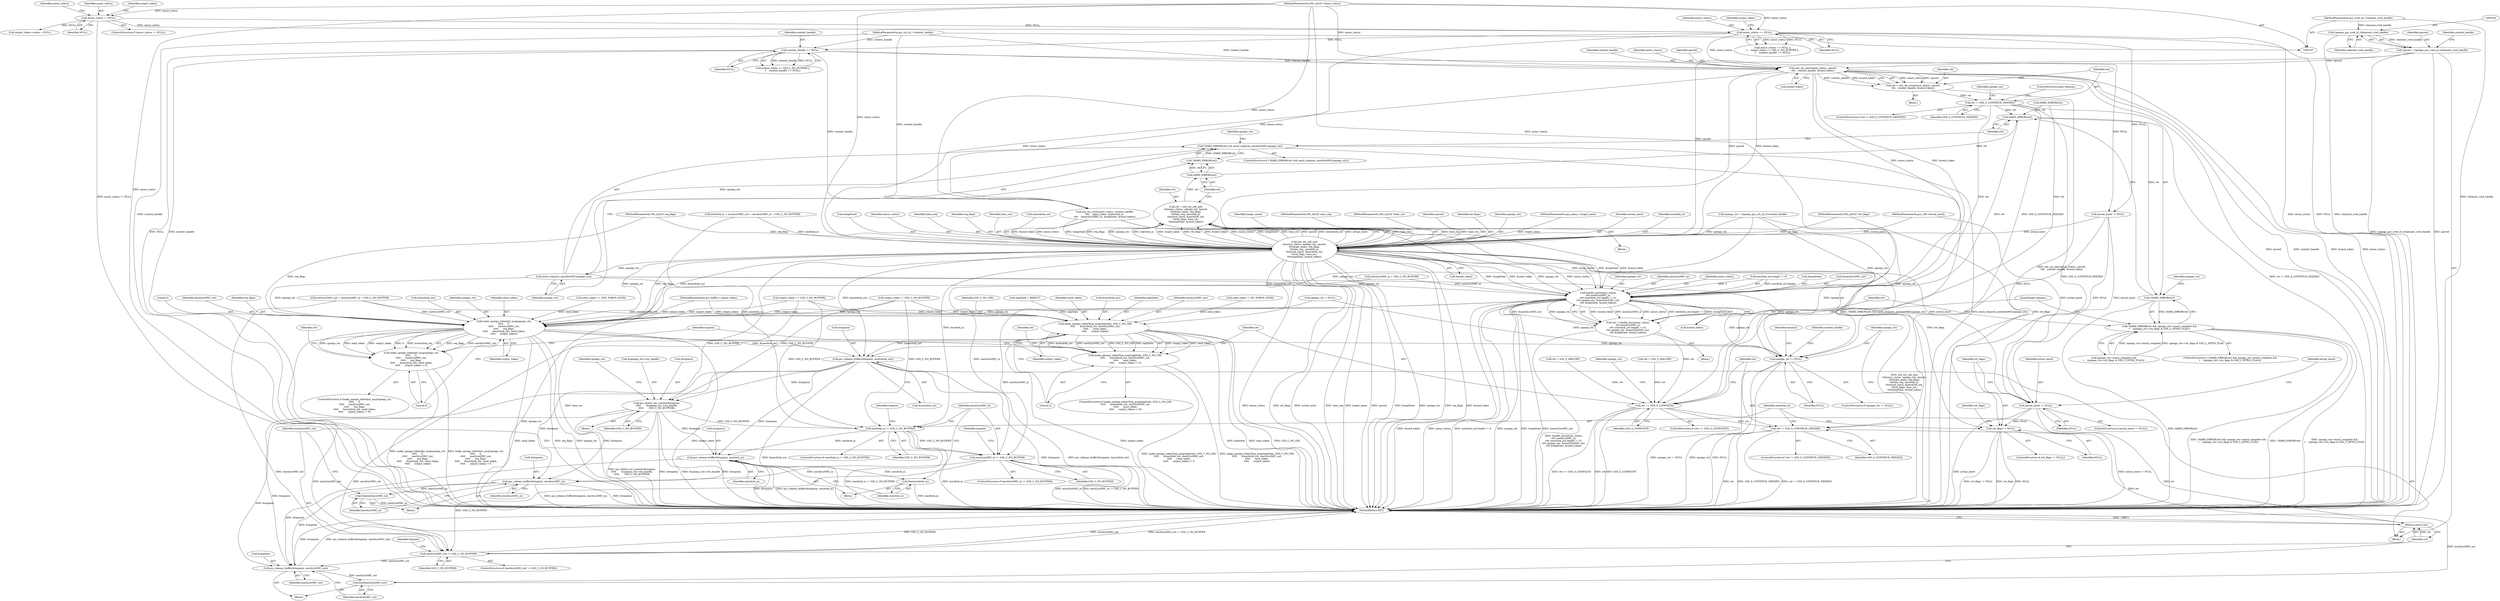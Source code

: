 digraph "0_krb5_b51b33f2bc5d1497ddf5bd107f791c101695000d_12@pointer" {
"1000214" [label="(Call,init_ctx_new(minor_status, spcred,\n\t\t\t\t   context_handle, &send_token))"];
"1000181" [label="(Call,minor_status == NULL)"];
"1000157" [label="(Call,minor_status != NULL)"];
"1000108" [label="(MethodParameterIn,OM_uint32 *minor_status)"];
"1000201" [label="(Call,spcred = (spnego_gss_cred_id_t)claimant_cred_handle)"];
"1000203" [label="(Call,(spnego_gss_cred_id_t)claimant_cred_handle)"];
"1000109" [label="(MethodParameterIn,gss_cred_id_t claimant_cred_handle)"];
"1000188" [label="(Call,context_handle == NULL)"];
"1000110" [label="(MethodParameterIn,gss_ctx_id_t *context_handle)"];
"1000212" [label="(Call,ret = init_ctx_new(minor_status, spcred,\n\t\t\t\t   context_handle, &send_token))"];
"1000221" [label="(Call,ret != GSS_S_CONTINUE_NEEDED)"];
"1000293" [label="(Call,HARD_ERROR(ret))"];
"1000292" [label="(Call,!HARD_ERROR(ret))"];
"1000291" [label="(Call,!HARD_ERROR(ret) && spnego_ctx->mech_complete &&\n\t    (spnego_ctx->ctx_flags & GSS_C_INTEG_FLAG))"];
"1000371" [label="(Call,ret == GSS_S_COMPLETE)"];
"1000402" [label="(Call,ret != GSS_S_CONTINUE_NEEDED)"];
"1000459" [label="(Return,return ret;)"];
"1000261" [label="(Call,init_ctx_call_init(\n\t\t\tminor_status, spnego_ctx, spcred,\n\t\t\ttarget_name, req_flags,\n\t\t\ttime_req, mechtok_in,\n\t\t\tactual_mech, &mechtok_out,\n\t\t\tret_flags, time_rec,\n\t\t\t&negState, &send_token))"];
"1000259" [label="(Call,ret = init_ctx_call_init(\n\t\t\tminor_status, spnego_ctx, spcred,\n\t\t\ttarget_name, req_flags,\n\t\t\ttime_req, mechtok_in,\n\t\t\tactual_mech, &mechtok_out,\n\t\t\tret_flags, time_rec,\n\t\t\t&negState, &send_token))"];
"1000281" [label="(Call,HARD_ERROR(ret))"];
"1000280" [label="(Call,!HARD_ERROR(ret))"];
"1000279" [label="(Call,!HARD_ERROR(ret) && mech_requires_mechlistMIC(spnego_ctx))"];
"1000283" [label="(Call,mech_requires_mechlistMIC(spnego_ctx))"];
"1000307" [label="(Call,handle_mic(minor_status,\n\t\t\t\t mechListMIC_in,\n\t\t\t\t (mechtok_out.length != 0),\n\t\t\t\t spnego_ctx, &mechListMIC_out,\n\t\t\t\t &negState, &send_token))"];
"1000305" [label="(Call,ret = handle_mic(minor_status,\n\t\t\t\t mechListMIC_in,\n\t\t\t\t (mechtok_out.length != 0),\n\t\t\t\t spnego_ctx, &mechListMIC_out,\n\t\t\t\t &negState, &send_token))"];
"1000330" [label="(Call,make_spnego_tokenInit_msg(spnego_ctx,\n\t\t\t\t\t      0,\n\t\t\t\t\t      mechListMIC_out,\n\t\t\t\t\t      req_flags,\n\t\t\t\t\t      &mechtok_out, send_token,\n\t\t\t\t\t      output_token))"];
"1000329" [label="(Call,make_spnego_tokenInit_msg(spnego_ctx,\n\t\t\t\t\t      0,\n\t\t\t\t\t      mechListMIC_out,\n\t\t\t\t\t      req_flags,\n\t\t\t\t\t      &mechtok_out, send_token,\n\t\t\t\t\t      output_token) < 0)"];
"1000365" [label="(Call,gss_release_buffer(&tmpmin, &mechtok_out))"];
"1000411" [label="(Call,gss_delete_sec_context(&tmpmin,\n\t\t\t\t\t       &spnego_ctx->ctx_handle,\n\t\t\t\t\t       GSS_C_NO_BUFFER))"];
"1000427" [label="(Call,mechtok_in != GSS_C_NO_BUFFER)"];
"1000431" [label="(Call,gss_release_buffer(&tmpmin, mechtok_in))"];
"1000435" [label="(Call,free(mechtok_in))"];
"1000442" [label="(Call,gss_release_buffer(&tmpmin, mechListMIC_in))"];
"1000446" [label="(Call,free(mechListMIC_in))"];
"1000453" [label="(Call,gss_release_buffer(&tmpmin, mechListMIC_out))"];
"1000457" [label="(Call,free(mechListMIC_out))"];
"1000438" [label="(Call,mechListMIC_in != GSS_C_NO_BUFFER)"];
"1000449" [label="(Call,mechListMIC_out != GSS_C_NO_BUFFER)"];
"1000407" [label="(Call,spnego_ctx != NULL)"];
"1000352" [label="(Call,make_spnego_tokenTarg_msg(negState, GSS_C_NO_OID,\n\t\t\t\t\t      &mechtok_out, mechListMIC_out,\n\t\t\t\t\t      send_token,\n\t\t\t\t\t      output_token))"];
"1000351" [label="(Call,make_spnego_tokenTarg_msg(negState, GSS_C_NO_OID,\n\t\t\t\t\t      &mechtok_out, mechListMIC_out,\n\t\t\t\t\t      send_token,\n\t\t\t\t\t      output_token) < 0)"];
"1000381" [label="(Call,actual_mech != NULL)"];
"1000391" [label="(Call,ret_flags != NULL)"];
"1000292" [label="(Call,!HARD_ERROR(ret))"];
"1000182" [label="(Identifier,minor_status)"];
"1000243" [label="(Call,HARD_ERROR(ret))"];
"1000445" [label="(Identifier,mechListMIC_in)"];
"1000220" [label="(ControlStructure,if (ret != GSS_S_CONTINUE_NEEDED))"];
"1000315" [label="(Identifier,spnego_ctx)"];
"1000258" [label="(Block,)"];
"1000362" [label="(Call,ret = GSS_S_FAILURE)"];
"1000186" [label="(Identifier,output_token)"];
"1000273" [label="(Identifier,time_rec)"];
"1000212" [label="(Call,ret = init_ctx_new(minor_status, spcred,\n\t\t\t\t   context_handle, &send_token))"];
"1000270" [label="(Call,&mechtok_out)"];
"1000386" [label="(Identifier,actual_mech)"];
"1000373" [label="(Identifier,GSS_S_COMPLETE)"];
"1000381" [label="(Call,actual_mech != NULL)"];
"1000380" [label="(ControlStructure,if (actual_mech != NULL))"];
"1000117" [label="(MethodParameterIn,gss_OID *actual_mech)"];
"1000213" [label="(Identifier,ret)"];
"1000141" [label="(Call,spnego_ctx = NULL)"];
"1000156" [label="(ControlStructure,if (minor_status != NULL))"];
"1000290" [label="(ControlStructure,if (!HARD_ERROR(ret) && spnego_ctx->mech_complete &&\n\t    (spnego_ctx->ctx_flags & GSS_C_INTEG_FLAG)))"];
"1000118" [label="(MethodParameterIn,gss_buffer_t output_token)"];
"1000390" [label="(ControlStructure,if (ret_flags != NULL))"];
"1000346" [label="(Call,send_token != NO_TOKEN_SEND)"];
"1000404" [label="(Identifier,GSS_S_CONTINUE_NEEDED)"];
"1000211" [label="(Block,)"];
"1000460" [label="(Identifier,ret)"];
"1000146" [label="(Call,mechtok_in = mechListMIC_out = mechListMIC_in = GSS_C_NO_BUFFER)"];
"1000217" [label="(Identifier,context_handle)"];
"1000402" [label="(Call,ret != GSS_S_CONTINUE_NEEDED)"];
"1000410" [label="(Block,)"];
"1000441" [label="(Block,)"];
"1000461" [label="(MethodReturn,RET)"];
"1000162" [label="(Identifier,minor_status)"];
"1000265" [label="(Identifier,target_name)"];
"1000304" [label="(Block,)"];
"1000426" [label="(ControlStructure,if (mechtok_in != GSS_C_NO_BUFFER))"];
"1000454" [label="(Call,&tmpmin)"];
"1000306" [label="(Identifier,ret)"];
"1000114" [label="(MethodParameterIn,OM_uint32 time_req)"];
"1000447" [label="(Identifier,mechListMIC_in)"];
"1000209" [label="(Identifier,context_handle)"];
"1000431" [label="(Call,gss_release_buffer(&tmpmin, mechtok_in))"];
"1000328" [label="(ControlStructure,if (make_spnego_tokenInit_msg(spnego_ctx,\n\t\t\t\t\t      0,\n\t\t\t\t\t      mechListMIC_out,\n\t\t\t\t\t      req_flags,\n\t\t\t\t\t      &mechtok_out, send_token,\n\t\t\t\t\t      output_token) < 0))"];
"1000352" [label="(Call,make_spnego_tokenTarg_msg(negState, GSS_C_NO_OID,\n\t\t\t\t\t      &mechtok_out, mechListMIC_out,\n\t\t\t\t\t      send_token,\n\t\t\t\t\t      output_token))"];
"1000456" [label="(Identifier,mechListMIC_out)"];
"1000287" [label="(Identifier,spnego_ctx)"];
"1000247" [label="(Call,spnego_ctx = (spnego_gss_ctx_id_t)*context_handle)"];
"1000401" [label="(ControlStructure,if (ret != GSS_S_CONTINUE_NEEDED))"];
"1000334" [label="(Identifier,req_flags)"];
"1000335" [label="(Call,&mechtok_out)"];
"1000367" [label="(Identifier,tmpmin)"];
"1000446" [label="(Call,free(mechListMIC_in))"];
"1000297" [label="(Identifier,spnego_ctx)"];
"1000371" [label="(Call,ret == GSS_S_COMPLETE)"];
"1000291" [label="(Call,!HARD_ERROR(ret) && spnego_ctx->mech_complete &&\n\t    (spnego_ctx->ctx_flags & GSS_C_INTEG_FLAG))"];
"1000331" [label="(Identifier,spnego_ctx)"];
"1000215" [label="(Identifier,minor_status)"];
"1000205" [label="(Identifier,claimant_cred_handle)"];
"1000248" [label="(Identifier,spnego_ctx)"];
"1000109" [label="(MethodParameterIn,gss_cred_id_t claimant_cred_handle)"];
"1000458" [label="(Identifier,mechListMIC_out)"];
"1000414" [label="(Call,&spnego_ctx->ctx_handle)"];
"1000443" [label="(Call,&tmpmin)"];
"1000189" [label="(Identifier,context_handle)"];
"1000453" [label="(Call,gss_release_buffer(&tmpmin, mechListMIC_out))"];
"1000120" [label="(MethodParameterIn,OM_uint32 *time_rec)"];
"1000432" [label="(Call,&tmpmin)"];
"1000406" [label="(ControlStructure,if (spnego_ctx != NULL))"];
"1000119" [label="(MethodParameterIn,OM_uint32 *ret_flags)"];
"1000457" [label="(Call,free(mechListMIC_out))"];
"1000309" [label="(Identifier,mechListMIC_in)"];
"1000216" [label="(Identifier,spcred)"];
"1000308" [label="(Identifier,minor_status)"];
"1000264" [label="(Identifier,spcred)"];
"1000452" [label="(Block,)"];
"1000341" [label="(Call,ret = GSS_S_FAILURE)"];
"1000433" [label="(Identifier,tmpmin)"];
"1000451" [label="(Identifier,GSS_C_NO_BUFFER)"];
"1000407" [label="(Call,spnego_ctx != NULL)"];
"1000428" [label="(Identifier,mechtok_in)"];
"1000272" [label="(Identifier,ret_flags)"];
"1000383" [label="(Identifier,NULL)"];
"1000263" [label="(Identifier,spnego_ctx)"];
"1000365" [label="(Call,gss_release_buffer(&tmpmin, &mechtok_out))"];
"1000438" [label="(Call,mechListMIC_in != GSS_C_NO_BUFFER)"];
"1000260" [label="(Identifier,ret)"];
"1000310" [label="(Call,mechtok_out.length != 0)"];
"1000351" [label="(Call,make_spnego_tokenTarg_msg(negState, GSS_C_NO_OID,\n\t\t\t\t\t      &mechtok_out, mechListMIC_out,\n\t\t\t\t\t      send_token,\n\t\t\t\t\t      output_token) < 0)"];
"1000318" [label="(Call,&negState)"];
"1000436" [label="(Identifier,mechtok_in)"];
"1000279" [label="(Call,!HARD_ERROR(ret) && mech_requires_mechlistMIC(spnego_ctx))"];
"1000444" [label="(Identifier,tmpmin)"];
"1000370" [label="(ControlStructure,if (ret == GSS_S_COMPLETE))"];
"1000437" [label="(ControlStructure,if (mechListMIC_in != GSS_C_NO_BUFFER))"];
"1000330" [label="(Call,make_spnego_tokenInit_msg(spnego_ctx,\n\t\t\t\t\t      0,\n\t\t\t\t\t      mechListMIC_out,\n\t\t\t\t\t      req_flags,\n\t\t\t\t\t      &mechtok_out, send_token,\n\t\t\t\t\t      output_token))"];
"1000427" [label="(Call,mechtok_in != GSS_C_NO_BUFFER)"];
"1000281" [label="(Call,HARD_ERROR(ret))"];
"1000294" [label="(Identifier,ret)"];
"1000366" [label="(Call,&tmpmin)"];
"1000360" [label="(Literal,0)"];
"1000372" [label="(Identifier,ret)"];
"1000222" [label="(Identifier,ret)"];
"1000448" [label="(ControlStructure,if (mechListMIC_out != GSS_C_NO_BUFFER))"];
"1000157" [label="(Call,minor_status != NULL)"];
"1000111" [label="(MethodParameterIn,gss_name_t target_name)"];
"1000110" [label="(MethodParameterIn,gss_ctx_id_t *context_handle)"];
"1000305" [label="(Call,ret = handle_mic(minor_status,\n\t\t\t\t mechListMIC_in,\n\t\t\t\t (mechtok_out.length != 0),\n\t\t\t\t spnego_ctx, &mechListMIC_out,\n\t\t\t\t &negState, &send_token))"];
"1000190" [label="(Identifier,NULL)"];
"1000359" [label="(Identifier,output_token)"];
"1000337" [label="(Identifier,send_token)"];
"1000148" [label="(Call,mechListMIC_out = mechListMIC_in = GSS_C_NO_BUFFER)"];
"1000108" [label="(MethodParameterIn,OM_uint32 *minor_status)"];
"1000449" [label="(Call,mechListMIC_out != GSS_C_NO_BUFFER)"];
"1000354" [label="(Identifier,GSS_C_NO_OID)"];
"1000230" [label="(Call,init_ctx_cont(minor_status, context_handle,\n\t\t\t\t    input_token, &mechtok_in,\n\t\t\t\t    &mechListMIC_in, &negState, &send_token))"];
"1000320" [label="(Call,&send_token)"];
"1000183" [label="(Identifier,NULL)"];
"1000409" [label="(Identifier,NULL)"];
"1000153" [label="(Call,negState = REJECT)"];
"1000393" [label="(Identifier,NULL)"];
"1000421" [label="(Identifier,spnego_ctx)"];
"1000282" [label="(Identifier,ret)"];
"1000269" [label="(Identifier,actual_mech)"];
"1000329" [label="(Call,make_spnego_tokenInit_msg(spnego_ctx,\n\t\t\t\t\t      0,\n\t\t\t\t\t      mechListMIC_out,\n\t\t\t\t\t      req_flags,\n\t\t\t\t\t      &mechtok_out, send_token,\n\t\t\t\t\t      output_token) < 0)"];
"1000338" [label="(Identifier,output_token)"];
"1000268" [label="(Identifier,mechtok_in)"];
"1000358" [label="(Identifier,send_token)"];
"1000283" [label="(Call,mech_requires_mechlistMIC(spnego_ctx))"];
"1000368" [label="(Call,&mechtok_out)"];
"1000408" [label="(Identifier,spnego_ctx)"];
"1000274" [label="(Call,&negState)"];
"1000174" [label="(Call,output_token->value = NULL)"];
"1000280" [label="(Call,!HARD_ERROR(ret))"];
"1000276" [label="(Call,&send_token)"];
"1000150" [label="(Call,mechListMIC_in = GSS_C_NO_BUFFER)"];
"1000259" [label="(Call,ret = init_ctx_call_init(\n\t\t\tminor_status, spnego_ctx, spcred,\n\t\t\ttarget_name, req_flags,\n\t\t\ttime_req, mechtok_in,\n\t\t\tactual_mech, &mechtok_out,\n\t\t\tret_flags, time_rec,\n\t\t\t&negState, &send_token))"];
"1000158" [label="(Identifier,minor_status)"];
"1000262" [label="(Identifier,minor_status)"];
"1000403" [label="(Identifier,ret)"];
"1000121" [label="(Block,)"];
"1000342" [label="(Identifier,ret)"];
"1000324" [label="(Call,send_token == INIT_TOKEN_SEND)"];
"1000392" [label="(Identifier,ret_flags)"];
"1000278" [label="(ControlStructure,if (!HARD_ERROR(ret) && mech_requires_mechlistMIC(spnego_ctx)))"];
"1000439" [label="(Identifier,mechListMIC_in)"];
"1000166" [label="(Identifier,output_token)"];
"1000188" [label="(Call,context_handle == NULL)"];
"1000307" [label="(Call,handle_mic(minor_status,\n\t\t\t\t mechListMIC_in,\n\t\t\t\t (mechtok_out.length != 0),\n\t\t\t\t spnego_ctx, &mechListMIC_out,\n\t\t\t\t &negState, &send_token))"];
"1000382" [label="(Identifier,actual_mech)"];
"1000413" [label="(Identifier,tmpmin)"];
"1000355" [label="(Call,&mechtok_out)"];
"1000316" [label="(Call,&mechListMIC_out)"];
"1000221" [label="(Call,ret != GSS_S_CONTINUE_NEEDED)"];
"1000267" [label="(Identifier,time_req)"];
"1000411" [label="(Call,gss_delete_sec_context(&tmpmin,\n\t\t\t\t\t       &spnego_ctx->ctx_handle,\n\t\t\t\t\t       GSS_C_NO_BUFFER))"];
"1000424" [label="(Identifier,context_handle)"];
"1000223" [label="(Identifier,GSS_S_CONTINUE_NEEDED)"];
"1000194" [label="(Call,actual_mech != NULL)"];
"1000332" [label="(Literal,0)"];
"1000180" [label="(Call,minor_status == NULL ||\n\t    output_token == GSS_C_NO_BUFFER ||\n\t    context_handle == NULL)"];
"1000284" [label="(Identifier,spnego_ctx)"];
"1000225" [label="(ControlStructure,goto cleanup;)"];
"1000295" [label="(Call,spnego_ctx->mech_complete &&\n\t    (spnego_ctx->ctx_flags & GSS_C_INTEG_FLAG))"];
"1000165" [label="(Call,output_token != GSS_C_NO_BUFFER)"];
"1000113" [label="(MethodParameterIn,OM_uint32 req_flags)"];
"1000184" [label="(Call,output_token == GSS_C_NO_BUFFER ||\n\t    context_handle == NULL)"];
"1000353" [label="(Identifier,negState)"];
"1000418" [label="(Identifier,GSS_C_NO_BUFFER)"];
"1000214" [label="(Call,init_ctx_new(minor_status, spcred,\n\t\t\t\t   context_handle, &send_token))"];
"1000203" [label="(Call,(spnego_gss_cred_id_t)claimant_cred_handle)"];
"1000391" [label="(Call,ret_flags != NULL)"];
"1000396" [label="(Identifier,ret_flags)"];
"1000266" [label="(Identifier,req_flags)"];
"1000159" [label="(Identifier,NULL)"];
"1000293" [label="(Call,HARD_ERROR(ret))"];
"1000377" [label="(Identifier,spnego_ctx)"];
"1000429" [label="(Identifier,GSS_C_NO_BUFFER)"];
"1000322" [label="(JumpTarget,cleanup:)"];
"1000202" [label="(Identifier,spcred)"];
"1000350" [label="(ControlStructure,if (make_spnego_tokenTarg_msg(negState, GSS_C_NO_OID,\n\t\t\t\t\t      &mechtok_out, mechListMIC_out,\n\t\t\t\t\t      send_token,\n\t\t\t\t\t      output_token) < 0))"];
"1000201" [label="(Call,spcred = (spnego_gss_cred_id_t)claimant_cred_handle)"];
"1000434" [label="(Identifier,mechtok_in)"];
"1000450" [label="(Identifier,mechListMIC_out)"];
"1000430" [label="(Block,)"];
"1000261" [label="(Call,init_ctx_call_init(\n\t\t\tminor_status, spnego_ctx, spcred,\n\t\t\ttarget_name, req_flags,\n\t\t\ttime_req, mechtok_in,\n\t\t\tactual_mech, &mechtok_out,\n\t\t\tret_flags, time_rec,\n\t\t\t&negState, &send_token))"];
"1000412" [label="(Call,&tmpmin)"];
"1000440" [label="(Identifier,GSS_C_NO_BUFFER)"];
"1000218" [label="(Call,&send_token)"];
"1000333" [label="(Identifier,mechListMIC_out)"];
"1000455" [label="(Identifier,tmpmin)"];
"1000339" [label="(Literal,0)"];
"1000357" [label="(Identifier,mechListMIC_out)"];
"1000459" [label="(Return,return ret;)"];
"1000442" [label="(Call,gss_release_buffer(&tmpmin, mechListMIC_in))"];
"1000185" [label="(Call,output_token == GSS_C_NO_BUFFER)"];
"1000363" [label="(Identifier,ret)"];
"1000435" [label="(Call,free(mechtok_in))"];
"1000181" [label="(Call,minor_status == NULL)"];
"1000214" -> "1000212"  [label="AST: "];
"1000214" -> "1000218"  [label="CFG: "];
"1000215" -> "1000214"  [label="AST: "];
"1000216" -> "1000214"  [label="AST: "];
"1000217" -> "1000214"  [label="AST: "];
"1000218" -> "1000214"  [label="AST: "];
"1000212" -> "1000214"  [label="CFG: "];
"1000214" -> "1000461"  [label="DDG: spcred"];
"1000214" -> "1000461"  [label="DDG: context_handle"];
"1000214" -> "1000461"  [label="DDG: &send_token"];
"1000214" -> "1000461"  [label="DDG: minor_status"];
"1000214" -> "1000212"  [label="DDG: minor_status"];
"1000214" -> "1000212"  [label="DDG: spcred"];
"1000214" -> "1000212"  [label="DDG: context_handle"];
"1000214" -> "1000212"  [label="DDG: &send_token"];
"1000181" -> "1000214"  [label="DDG: minor_status"];
"1000108" -> "1000214"  [label="DDG: minor_status"];
"1000201" -> "1000214"  [label="DDG: spcred"];
"1000188" -> "1000214"  [label="DDG: context_handle"];
"1000110" -> "1000214"  [label="DDG: context_handle"];
"1000214" -> "1000261"  [label="DDG: minor_status"];
"1000214" -> "1000261"  [label="DDG: spcred"];
"1000214" -> "1000261"  [label="DDG: &send_token"];
"1000214" -> "1000307"  [label="DDG: minor_status"];
"1000214" -> "1000307"  [label="DDG: &send_token"];
"1000181" -> "1000180"  [label="AST: "];
"1000181" -> "1000183"  [label="CFG: "];
"1000182" -> "1000181"  [label="AST: "];
"1000183" -> "1000181"  [label="AST: "];
"1000186" -> "1000181"  [label="CFG: "];
"1000180" -> "1000181"  [label="CFG: "];
"1000181" -> "1000461"  [label="DDG: minor_status"];
"1000181" -> "1000461"  [label="DDG: NULL"];
"1000181" -> "1000180"  [label="DDG: minor_status"];
"1000181" -> "1000180"  [label="DDG: NULL"];
"1000157" -> "1000181"  [label="DDG: minor_status"];
"1000157" -> "1000181"  [label="DDG: NULL"];
"1000108" -> "1000181"  [label="DDG: minor_status"];
"1000181" -> "1000188"  [label="DDG: NULL"];
"1000181" -> "1000194"  [label="DDG: NULL"];
"1000181" -> "1000230"  [label="DDG: minor_status"];
"1000157" -> "1000156"  [label="AST: "];
"1000157" -> "1000159"  [label="CFG: "];
"1000158" -> "1000157"  [label="AST: "];
"1000159" -> "1000157"  [label="AST: "];
"1000162" -> "1000157"  [label="CFG: "];
"1000166" -> "1000157"  [label="CFG: "];
"1000157" -> "1000461"  [label="DDG: minor_status != NULL"];
"1000108" -> "1000157"  [label="DDG: minor_status"];
"1000157" -> "1000174"  [label="DDG: NULL"];
"1000108" -> "1000107"  [label="AST: "];
"1000108" -> "1000461"  [label="DDG: minor_status"];
"1000108" -> "1000230"  [label="DDG: minor_status"];
"1000108" -> "1000261"  [label="DDG: minor_status"];
"1000108" -> "1000307"  [label="DDG: minor_status"];
"1000201" -> "1000121"  [label="AST: "];
"1000201" -> "1000203"  [label="CFG: "];
"1000202" -> "1000201"  [label="AST: "];
"1000203" -> "1000201"  [label="AST: "];
"1000209" -> "1000201"  [label="CFG: "];
"1000201" -> "1000461"  [label="DDG: (spnego_gss_cred_id_t)claimant_cred_handle"];
"1000201" -> "1000461"  [label="DDG: spcred"];
"1000203" -> "1000201"  [label="DDG: claimant_cred_handle"];
"1000201" -> "1000261"  [label="DDG: spcred"];
"1000203" -> "1000205"  [label="CFG: "];
"1000204" -> "1000203"  [label="AST: "];
"1000205" -> "1000203"  [label="AST: "];
"1000203" -> "1000461"  [label="DDG: claimant_cred_handle"];
"1000109" -> "1000203"  [label="DDG: claimant_cred_handle"];
"1000109" -> "1000107"  [label="AST: "];
"1000109" -> "1000461"  [label="DDG: claimant_cred_handle"];
"1000188" -> "1000184"  [label="AST: "];
"1000188" -> "1000190"  [label="CFG: "];
"1000189" -> "1000188"  [label="AST: "];
"1000190" -> "1000188"  [label="AST: "];
"1000184" -> "1000188"  [label="CFG: "];
"1000188" -> "1000461"  [label="DDG: NULL"];
"1000188" -> "1000461"  [label="DDG: context_handle"];
"1000188" -> "1000184"  [label="DDG: context_handle"];
"1000188" -> "1000184"  [label="DDG: NULL"];
"1000110" -> "1000188"  [label="DDG: context_handle"];
"1000188" -> "1000194"  [label="DDG: NULL"];
"1000188" -> "1000230"  [label="DDG: context_handle"];
"1000110" -> "1000107"  [label="AST: "];
"1000110" -> "1000461"  [label="DDG: context_handle"];
"1000110" -> "1000230"  [label="DDG: context_handle"];
"1000212" -> "1000211"  [label="AST: "];
"1000213" -> "1000212"  [label="AST: "];
"1000222" -> "1000212"  [label="CFG: "];
"1000212" -> "1000461"  [label="DDG: init_ctx_new(minor_status, spcred,\n\t\t\t\t   context_handle, &send_token)"];
"1000212" -> "1000221"  [label="DDG: ret"];
"1000221" -> "1000220"  [label="AST: "];
"1000221" -> "1000223"  [label="CFG: "];
"1000222" -> "1000221"  [label="AST: "];
"1000223" -> "1000221"  [label="AST: "];
"1000225" -> "1000221"  [label="CFG: "];
"1000248" -> "1000221"  [label="CFG: "];
"1000221" -> "1000461"  [label="DDG: ret != GSS_S_CONTINUE_NEEDED"];
"1000221" -> "1000461"  [label="DDG: GSS_S_CONTINUE_NEEDED"];
"1000221" -> "1000293"  [label="DDG: ret"];
"1000221" -> "1000371"  [label="DDG: ret"];
"1000221" -> "1000402"  [label="DDG: GSS_S_CONTINUE_NEEDED"];
"1000293" -> "1000292"  [label="AST: "];
"1000293" -> "1000294"  [label="CFG: "];
"1000294" -> "1000293"  [label="AST: "];
"1000292" -> "1000293"  [label="CFG: "];
"1000293" -> "1000292"  [label="DDG: ret"];
"1000281" -> "1000293"  [label="DDG: ret"];
"1000243" -> "1000293"  [label="DDG: ret"];
"1000293" -> "1000371"  [label="DDG: ret"];
"1000292" -> "1000291"  [label="AST: "];
"1000297" -> "1000292"  [label="CFG: "];
"1000291" -> "1000292"  [label="CFG: "];
"1000292" -> "1000461"  [label="DDG: HARD_ERROR(ret)"];
"1000292" -> "1000291"  [label="DDG: HARD_ERROR(ret)"];
"1000291" -> "1000290"  [label="AST: "];
"1000291" -> "1000295"  [label="CFG: "];
"1000295" -> "1000291"  [label="AST: "];
"1000306" -> "1000291"  [label="CFG: "];
"1000322" -> "1000291"  [label="CFG: "];
"1000291" -> "1000461"  [label="DDG: !HARD_ERROR(ret) && spnego_ctx->mech_complete &&\n\t    (spnego_ctx->ctx_flags & GSS_C_INTEG_FLAG)"];
"1000291" -> "1000461"  [label="DDG: !HARD_ERROR(ret)"];
"1000291" -> "1000461"  [label="DDG: spnego_ctx->mech_complete &&\n\t    (spnego_ctx->ctx_flags & GSS_C_INTEG_FLAG)"];
"1000295" -> "1000291"  [label="DDG: spnego_ctx->mech_complete"];
"1000295" -> "1000291"  [label="DDG: spnego_ctx->ctx_flags & GSS_C_INTEG_FLAG"];
"1000371" -> "1000370"  [label="AST: "];
"1000371" -> "1000373"  [label="CFG: "];
"1000372" -> "1000371"  [label="AST: "];
"1000373" -> "1000371"  [label="AST: "];
"1000377" -> "1000371"  [label="CFG: "];
"1000403" -> "1000371"  [label="CFG: "];
"1000371" -> "1000461"  [label="DDG: GSS_S_COMPLETE"];
"1000371" -> "1000461"  [label="DDG: ret"];
"1000371" -> "1000461"  [label="DDG: ret == GSS_S_COMPLETE"];
"1000341" -> "1000371"  [label="DDG: ret"];
"1000243" -> "1000371"  [label="DDG: ret"];
"1000362" -> "1000371"  [label="DDG: ret"];
"1000305" -> "1000371"  [label="DDG: ret"];
"1000371" -> "1000402"  [label="DDG: ret"];
"1000371" -> "1000459"  [label="DDG: ret"];
"1000402" -> "1000401"  [label="AST: "];
"1000402" -> "1000404"  [label="CFG: "];
"1000403" -> "1000402"  [label="AST: "];
"1000404" -> "1000402"  [label="AST: "];
"1000408" -> "1000402"  [label="CFG: "];
"1000428" -> "1000402"  [label="CFG: "];
"1000402" -> "1000461"  [label="DDG: GSS_S_CONTINUE_NEEDED"];
"1000402" -> "1000461"  [label="DDG: ret != GSS_S_CONTINUE_NEEDED"];
"1000402" -> "1000461"  [label="DDG: ret"];
"1000402" -> "1000459"  [label="DDG: ret"];
"1000459" -> "1000121"  [label="AST: "];
"1000459" -> "1000460"  [label="CFG: "];
"1000460" -> "1000459"  [label="AST: "];
"1000461" -> "1000459"  [label="CFG: "];
"1000459" -> "1000461"  [label="DDG: <RET>"];
"1000460" -> "1000459"  [label="DDG: ret"];
"1000261" -> "1000259"  [label="AST: "];
"1000261" -> "1000276"  [label="CFG: "];
"1000262" -> "1000261"  [label="AST: "];
"1000263" -> "1000261"  [label="AST: "];
"1000264" -> "1000261"  [label="AST: "];
"1000265" -> "1000261"  [label="AST: "];
"1000266" -> "1000261"  [label="AST: "];
"1000267" -> "1000261"  [label="AST: "];
"1000268" -> "1000261"  [label="AST: "];
"1000269" -> "1000261"  [label="AST: "];
"1000270" -> "1000261"  [label="AST: "];
"1000272" -> "1000261"  [label="AST: "];
"1000273" -> "1000261"  [label="AST: "];
"1000274" -> "1000261"  [label="AST: "];
"1000276" -> "1000261"  [label="AST: "];
"1000259" -> "1000261"  [label="CFG: "];
"1000261" -> "1000461"  [label="DDG: target_name"];
"1000261" -> "1000461"  [label="DDG: actual_mech"];
"1000261" -> "1000461"  [label="DDG: time_req"];
"1000261" -> "1000461"  [label="DDG: spcred"];
"1000261" -> "1000461"  [label="DDG: &negState"];
"1000261" -> "1000461"  [label="DDG: spnego_ctx"];
"1000261" -> "1000461"  [label="DDG: req_flags"];
"1000261" -> "1000461"  [label="DDG: &send_token"];
"1000261" -> "1000461"  [label="DDG: minor_status"];
"1000261" -> "1000461"  [label="DDG: time_rec"];
"1000261" -> "1000461"  [label="DDG: ret_flags"];
"1000261" -> "1000259"  [label="DDG: time_req"];
"1000261" -> "1000259"  [label="DDG: req_flags"];
"1000261" -> "1000259"  [label="DDG: spnego_ctx"];
"1000261" -> "1000259"  [label="DDG: mechtok_in"];
"1000261" -> "1000259"  [label="DDG: target_name"];
"1000261" -> "1000259"  [label="DDG: ret_flags"];
"1000261" -> "1000259"  [label="DDG: &send_token"];
"1000261" -> "1000259"  [label="DDG: minor_status"];
"1000261" -> "1000259"  [label="DDG: &negState"];
"1000261" -> "1000259"  [label="DDG: time_rec"];
"1000261" -> "1000259"  [label="DDG: spcred"];
"1000261" -> "1000259"  [label="DDG: &mechtok_out"];
"1000261" -> "1000259"  [label="DDG: actual_mech"];
"1000230" -> "1000261"  [label="DDG: minor_status"];
"1000230" -> "1000261"  [label="DDG: &negState"];
"1000230" -> "1000261"  [label="DDG: &send_token"];
"1000247" -> "1000261"  [label="DDG: spnego_ctx"];
"1000111" -> "1000261"  [label="DDG: target_name"];
"1000113" -> "1000261"  [label="DDG: req_flags"];
"1000114" -> "1000261"  [label="DDG: time_req"];
"1000146" -> "1000261"  [label="DDG: mechtok_in"];
"1000194" -> "1000261"  [label="DDG: actual_mech"];
"1000117" -> "1000261"  [label="DDG: actual_mech"];
"1000119" -> "1000261"  [label="DDG: ret_flags"];
"1000120" -> "1000261"  [label="DDG: time_rec"];
"1000261" -> "1000283"  [label="DDG: spnego_ctx"];
"1000261" -> "1000307"  [label="DDG: minor_status"];
"1000261" -> "1000307"  [label="DDG: spnego_ctx"];
"1000261" -> "1000307"  [label="DDG: &negState"];
"1000261" -> "1000307"  [label="DDG: &send_token"];
"1000261" -> "1000330"  [label="DDG: spnego_ctx"];
"1000261" -> "1000330"  [label="DDG: req_flags"];
"1000261" -> "1000330"  [label="DDG: &mechtok_out"];
"1000261" -> "1000352"  [label="DDG: &mechtok_out"];
"1000261" -> "1000365"  [label="DDG: &mechtok_out"];
"1000261" -> "1000381"  [label="DDG: actual_mech"];
"1000261" -> "1000391"  [label="DDG: ret_flags"];
"1000261" -> "1000407"  [label="DDG: spnego_ctx"];
"1000261" -> "1000427"  [label="DDG: mechtok_in"];
"1000259" -> "1000258"  [label="AST: "];
"1000260" -> "1000259"  [label="AST: "];
"1000282" -> "1000259"  [label="CFG: "];
"1000259" -> "1000461"  [label="DDG: init_ctx_call_init(\n\t\t\tminor_status, spnego_ctx, spcred,\n\t\t\ttarget_name, req_flags,\n\t\t\ttime_req, mechtok_in,\n\t\t\tactual_mech, &mechtok_out,\n\t\t\tret_flags, time_rec,\n\t\t\t&negState, &send_token)"];
"1000259" -> "1000281"  [label="DDG: ret"];
"1000281" -> "1000280"  [label="AST: "];
"1000281" -> "1000282"  [label="CFG: "];
"1000282" -> "1000281"  [label="AST: "];
"1000280" -> "1000281"  [label="CFG: "];
"1000281" -> "1000280"  [label="DDG: ret"];
"1000280" -> "1000279"  [label="AST: "];
"1000284" -> "1000280"  [label="CFG: "];
"1000279" -> "1000280"  [label="CFG: "];
"1000280" -> "1000279"  [label="DDG: HARD_ERROR(ret)"];
"1000279" -> "1000278"  [label="AST: "];
"1000279" -> "1000283"  [label="CFG: "];
"1000283" -> "1000279"  [label="AST: "];
"1000287" -> "1000279"  [label="CFG: "];
"1000294" -> "1000279"  [label="CFG: "];
"1000279" -> "1000461"  [label="DDG: mech_requires_mechlistMIC(spnego_ctx)"];
"1000279" -> "1000461"  [label="DDG: !HARD_ERROR(ret) && mech_requires_mechlistMIC(spnego_ctx)"];
"1000283" -> "1000279"  [label="DDG: spnego_ctx"];
"1000283" -> "1000284"  [label="CFG: "];
"1000284" -> "1000283"  [label="AST: "];
"1000283" -> "1000461"  [label="DDG: spnego_ctx"];
"1000283" -> "1000307"  [label="DDG: spnego_ctx"];
"1000283" -> "1000330"  [label="DDG: spnego_ctx"];
"1000283" -> "1000407"  [label="DDG: spnego_ctx"];
"1000307" -> "1000305"  [label="AST: "];
"1000307" -> "1000320"  [label="CFG: "];
"1000308" -> "1000307"  [label="AST: "];
"1000309" -> "1000307"  [label="AST: "];
"1000310" -> "1000307"  [label="AST: "];
"1000315" -> "1000307"  [label="AST: "];
"1000316" -> "1000307"  [label="AST: "];
"1000318" -> "1000307"  [label="AST: "];
"1000320" -> "1000307"  [label="AST: "];
"1000305" -> "1000307"  [label="CFG: "];
"1000307" -> "1000461"  [label="DDG: mechtok_out.length != 0"];
"1000307" -> "1000461"  [label="DDG: spnego_ctx"];
"1000307" -> "1000461"  [label="DDG: &negState"];
"1000307" -> "1000461"  [label="DDG: &mechListMIC_out"];
"1000307" -> "1000461"  [label="DDG: &send_token"];
"1000307" -> "1000461"  [label="DDG: minor_status"];
"1000307" -> "1000305"  [label="DDG: &send_token"];
"1000307" -> "1000305"  [label="DDG: mechListMIC_in"];
"1000307" -> "1000305"  [label="DDG: minor_status"];
"1000307" -> "1000305"  [label="DDG: mechtok_out.length != 0"];
"1000307" -> "1000305"  [label="DDG: &negState"];
"1000307" -> "1000305"  [label="DDG: &mechListMIC_out"];
"1000307" -> "1000305"  [label="DDG: spnego_ctx"];
"1000230" -> "1000307"  [label="DDG: minor_status"];
"1000230" -> "1000307"  [label="DDG: &negState"];
"1000230" -> "1000307"  [label="DDG: &send_token"];
"1000150" -> "1000307"  [label="DDG: mechListMIC_in"];
"1000310" -> "1000307"  [label="DDG: mechtok_out.length"];
"1000310" -> "1000307"  [label="DDG: 0"];
"1000247" -> "1000307"  [label="DDG: spnego_ctx"];
"1000307" -> "1000330"  [label="DDG: spnego_ctx"];
"1000307" -> "1000407"  [label="DDG: spnego_ctx"];
"1000307" -> "1000438"  [label="DDG: mechListMIC_in"];
"1000305" -> "1000304"  [label="AST: "];
"1000306" -> "1000305"  [label="AST: "];
"1000322" -> "1000305"  [label="CFG: "];
"1000305" -> "1000461"  [label="DDG: handle_mic(minor_status,\n\t\t\t\t mechListMIC_in,\n\t\t\t\t (mechtok_out.length != 0),\n\t\t\t\t spnego_ctx, &mechListMIC_out,\n\t\t\t\t &negState, &send_token)"];
"1000330" -> "1000329"  [label="AST: "];
"1000330" -> "1000338"  [label="CFG: "];
"1000331" -> "1000330"  [label="AST: "];
"1000332" -> "1000330"  [label="AST: "];
"1000333" -> "1000330"  [label="AST: "];
"1000334" -> "1000330"  [label="AST: "];
"1000335" -> "1000330"  [label="AST: "];
"1000337" -> "1000330"  [label="AST: "];
"1000338" -> "1000330"  [label="AST: "];
"1000339" -> "1000330"  [label="CFG: "];
"1000330" -> "1000461"  [label="DDG: req_flags"];
"1000330" -> "1000461"  [label="DDG: spnego_ctx"];
"1000330" -> "1000461"  [label="DDG: output_token"];
"1000330" -> "1000461"  [label="DDG: send_token"];
"1000330" -> "1000329"  [label="DDG: req_flags"];
"1000330" -> "1000329"  [label="DDG: mechListMIC_out"];
"1000330" -> "1000329"  [label="DDG: spnego_ctx"];
"1000330" -> "1000329"  [label="DDG: send_token"];
"1000330" -> "1000329"  [label="DDG: output_token"];
"1000330" -> "1000329"  [label="DDG: 0"];
"1000330" -> "1000329"  [label="DDG: &mechtok_out"];
"1000247" -> "1000330"  [label="DDG: spnego_ctx"];
"1000141" -> "1000330"  [label="DDG: spnego_ctx"];
"1000148" -> "1000330"  [label="DDG: mechListMIC_out"];
"1000113" -> "1000330"  [label="DDG: req_flags"];
"1000324" -> "1000330"  [label="DDG: send_token"];
"1000185" -> "1000330"  [label="DDG: output_token"];
"1000165" -> "1000330"  [label="DDG: output_token"];
"1000118" -> "1000330"  [label="DDG: output_token"];
"1000330" -> "1000365"  [label="DDG: &mechtok_out"];
"1000330" -> "1000407"  [label="DDG: spnego_ctx"];
"1000330" -> "1000449"  [label="DDG: mechListMIC_out"];
"1000329" -> "1000328"  [label="AST: "];
"1000329" -> "1000339"  [label="CFG: "];
"1000339" -> "1000329"  [label="AST: "];
"1000342" -> "1000329"  [label="CFG: "];
"1000367" -> "1000329"  [label="CFG: "];
"1000329" -> "1000461"  [label="DDG: make_spnego_tokenInit_msg(spnego_ctx,\n\t\t\t\t\t      0,\n\t\t\t\t\t      mechListMIC_out,\n\t\t\t\t\t      req_flags,\n\t\t\t\t\t      &mechtok_out, send_token,\n\t\t\t\t\t      output_token) < 0"];
"1000329" -> "1000461"  [label="DDG: make_spnego_tokenInit_msg(spnego_ctx,\n\t\t\t\t\t      0,\n\t\t\t\t\t      mechListMIC_out,\n\t\t\t\t\t      req_flags,\n\t\t\t\t\t      &mechtok_out, send_token,\n\t\t\t\t\t      output_token)"];
"1000365" -> "1000121"  [label="AST: "];
"1000365" -> "1000368"  [label="CFG: "];
"1000366" -> "1000365"  [label="AST: "];
"1000368" -> "1000365"  [label="AST: "];
"1000372" -> "1000365"  [label="CFG: "];
"1000365" -> "1000461"  [label="DDG: gss_release_buffer(&tmpmin, &mechtok_out)"];
"1000365" -> "1000461"  [label="DDG: &mechtok_out"];
"1000365" -> "1000461"  [label="DDG: &tmpmin"];
"1000352" -> "1000365"  [label="DDG: &mechtok_out"];
"1000365" -> "1000411"  [label="DDG: &tmpmin"];
"1000365" -> "1000431"  [label="DDG: &tmpmin"];
"1000365" -> "1000442"  [label="DDG: &tmpmin"];
"1000365" -> "1000453"  [label="DDG: &tmpmin"];
"1000411" -> "1000410"  [label="AST: "];
"1000411" -> "1000418"  [label="CFG: "];
"1000412" -> "1000411"  [label="AST: "];
"1000414" -> "1000411"  [label="AST: "];
"1000418" -> "1000411"  [label="AST: "];
"1000421" -> "1000411"  [label="CFG: "];
"1000411" -> "1000461"  [label="DDG: gss_delete_sec_context(&tmpmin,\n\t\t\t\t\t       &spnego_ctx->ctx_handle,\n\t\t\t\t\t       GSS_C_NO_BUFFER)"];
"1000411" -> "1000461"  [label="DDG: &tmpmin"];
"1000411" -> "1000461"  [label="DDG: &spnego_ctx->ctx_handle"];
"1000185" -> "1000411"  [label="DDG: GSS_C_NO_BUFFER"];
"1000165" -> "1000411"  [label="DDG: GSS_C_NO_BUFFER"];
"1000411" -> "1000427"  [label="DDG: GSS_C_NO_BUFFER"];
"1000411" -> "1000431"  [label="DDG: &tmpmin"];
"1000411" -> "1000442"  [label="DDG: &tmpmin"];
"1000411" -> "1000453"  [label="DDG: &tmpmin"];
"1000427" -> "1000426"  [label="AST: "];
"1000427" -> "1000429"  [label="CFG: "];
"1000428" -> "1000427"  [label="AST: "];
"1000429" -> "1000427"  [label="AST: "];
"1000433" -> "1000427"  [label="CFG: "];
"1000439" -> "1000427"  [label="CFG: "];
"1000427" -> "1000461"  [label="DDG: mechtok_in"];
"1000427" -> "1000461"  [label="DDG: mechtok_in != GSS_C_NO_BUFFER"];
"1000146" -> "1000427"  [label="DDG: mechtok_in"];
"1000185" -> "1000427"  [label="DDG: GSS_C_NO_BUFFER"];
"1000165" -> "1000427"  [label="DDG: GSS_C_NO_BUFFER"];
"1000427" -> "1000431"  [label="DDG: mechtok_in"];
"1000427" -> "1000438"  [label="DDG: GSS_C_NO_BUFFER"];
"1000431" -> "1000430"  [label="AST: "];
"1000431" -> "1000434"  [label="CFG: "];
"1000432" -> "1000431"  [label="AST: "];
"1000434" -> "1000431"  [label="AST: "];
"1000436" -> "1000431"  [label="CFG: "];
"1000431" -> "1000461"  [label="DDG: &tmpmin"];
"1000431" -> "1000461"  [label="DDG: gss_release_buffer(&tmpmin, mechtok_in)"];
"1000431" -> "1000435"  [label="DDG: mechtok_in"];
"1000431" -> "1000442"  [label="DDG: &tmpmin"];
"1000431" -> "1000453"  [label="DDG: &tmpmin"];
"1000435" -> "1000430"  [label="AST: "];
"1000435" -> "1000436"  [label="CFG: "];
"1000436" -> "1000435"  [label="AST: "];
"1000439" -> "1000435"  [label="CFG: "];
"1000435" -> "1000461"  [label="DDG: mechtok_in"];
"1000442" -> "1000441"  [label="AST: "];
"1000442" -> "1000445"  [label="CFG: "];
"1000443" -> "1000442"  [label="AST: "];
"1000445" -> "1000442"  [label="AST: "];
"1000447" -> "1000442"  [label="CFG: "];
"1000442" -> "1000461"  [label="DDG: gss_release_buffer(&tmpmin, mechListMIC_in)"];
"1000442" -> "1000461"  [label="DDG: &tmpmin"];
"1000438" -> "1000442"  [label="DDG: mechListMIC_in"];
"1000442" -> "1000446"  [label="DDG: mechListMIC_in"];
"1000442" -> "1000453"  [label="DDG: &tmpmin"];
"1000446" -> "1000441"  [label="AST: "];
"1000446" -> "1000447"  [label="CFG: "];
"1000447" -> "1000446"  [label="AST: "];
"1000450" -> "1000446"  [label="CFG: "];
"1000446" -> "1000461"  [label="DDG: mechListMIC_in"];
"1000453" -> "1000452"  [label="AST: "];
"1000453" -> "1000456"  [label="CFG: "];
"1000454" -> "1000453"  [label="AST: "];
"1000456" -> "1000453"  [label="AST: "];
"1000458" -> "1000453"  [label="CFG: "];
"1000453" -> "1000461"  [label="DDG: gss_release_buffer(&tmpmin, mechListMIC_out)"];
"1000453" -> "1000461"  [label="DDG: &tmpmin"];
"1000449" -> "1000453"  [label="DDG: mechListMIC_out"];
"1000453" -> "1000457"  [label="DDG: mechListMIC_out"];
"1000457" -> "1000452"  [label="AST: "];
"1000457" -> "1000458"  [label="CFG: "];
"1000458" -> "1000457"  [label="AST: "];
"1000460" -> "1000457"  [label="CFG: "];
"1000457" -> "1000461"  [label="DDG: mechListMIC_out"];
"1000438" -> "1000437"  [label="AST: "];
"1000438" -> "1000440"  [label="CFG: "];
"1000439" -> "1000438"  [label="AST: "];
"1000440" -> "1000438"  [label="AST: "];
"1000444" -> "1000438"  [label="CFG: "];
"1000450" -> "1000438"  [label="CFG: "];
"1000438" -> "1000461"  [label="DDG: mechListMIC_in != GSS_C_NO_BUFFER"];
"1000438" -> "1000461"  [label="DDG: mechListMIC_in"];
"1000150" -> "1000438"  [label="DDG: mechListMIC_in"];
"1000438" -> "1000449"  [label="DDG: GSS_C_NO_BUFFER"];
"1000449" -> "1000448"  [label="AST: "];
"1000449" -> "1000451"  [label="CFG: "];
"1000450" -> "1000449"  [label="AST: "];
"1000451" -> "1000449"  [label="AST: "];
"1000455" -> "1000449"  [label="CFG: "];
"1000460" -> "1000449"  [label="CFG: "];
"1000449" -> "1000461"  [label="DDG: mechListMIC_out"];
"1000449" -> "1000461"  [label="DDG: mechListMIC_out != GSS_C_NO_BUFFER"];
"1000449" -> "1000461"  [label="DDG: GSS_C_NO_BUFFER"];
"1000352" -> "1000449"  [label="DDG: mechListMIC_out"];
"1000148" -> "1000449"  [label="DDG: mechListMIC_out"];
"1000407" -> "1000406"  [label="AST: "];
"1000407" -> "1000409"  [label="CFG: "];
"1000408" -> "1000407"  [label="AST: "];
"1000409" -> "1000407"  [label="AST: "];
"1000413" -> "1000407"  [label="CFG: "];
"1000424" -> "1000407"  [label="CFG: "];
"1000407" -> "1000461"  [label="DDG: NULL"];
"1000407" -> "1000461"  [label="DDG: spnego_ctx != NULL"];
"1000407" -> "1000461"  [label="DDG: spnego_ctx"];
"1000247" -> "1000407"  [label="DDG: spnego_ctx"];
"1000141" -> "1000407"  [label="DDG: spnego_ctx"];
"1000194" -> "1000407"  [label="DDG: NULL"];
"1000352" -> "1000351"  [label="AST: "];
"1000352" -> "1000359"  [label="CFG: "];
"1000353" -> "1000352"  [label="AST: "];
"1000354" -> "1000352"  [label="AST: "];
"1000355" -> "1000352"  [label="AST: "];
"1000357" -> "1000352"  [label="AST: "];
"1000358" -> "1000352"  [label="AST: "];
"1000359" -> "1000352"  [label="AST: "];
"1000360" -> "1000352"  [label="CFG: "];
"1000352" -> "1000461"  [label="DDG: negState"];
"1000352" -> "1000461"  [label="DDG: send_token"];
"1000352" -> "1000461"  [label="DDG: GSS_C_NO_OID"];
"1000352" -> "1000461"  [label="DDG: output_token"];
"1000352" -> "1000351"  [label="DDG: output_token"];
"1000352" -> "1000351"  [label="DDG: send_token"];
"1000352" -> "1000351"  [label="DDG: &mechtok_out"];
"1000352" -> "1000351"  [label="DDG: mechListMIC_out"];
"1000352" -> "1000351"  [label="DDG: GSS_C_NO_OID"];
"1000352" -> "1000351"  [label="DDG: negState"];
"1000153" -> "1000352"  [label="DDG: negState"];
"1000148" -> "1000352"  [label="DDG: mechListMIC_out"];
"1000346" -> "1000352"  [label="DDG: send_token"];
"1000185" -> "1000352"  [label="DDG: output_token"];
"1000165" -> "1000352"  [label="DDG: output_token"];
"1000118" -> "1000352"  [label="DDG: output_token"];
"1000351" -> "1000350"  [label="AST: "];
"1000351" -> "1000360"  [label="CFG: "];
"1000360" -> "1000351"  [label="AST: "];
"1000363" -> "1000351"  [label="CFG: "];
"1000367" -> "1000351"  [label="CFG: "];
"1000351" -> "1000461"  [label="DDG: make_spnego_tokenTarg_msg(negState, GSS_C_NO_OID,\n\t\t\t\t\t      &mechtok_out, mechListMIC_out,\n\t\t\t\t\t      send_token,\n\t\t\t\t\t      output_token) < 0"];
"1000351" -> "1000461"  [label="DDG: make_spnego_tokenTarg_msg(negState, GSS_C_NO_OID,\n\t\t\t\t\t      &mechtok_out, mechListMIC_out,\n\t\t\t\t\t      send_token,\n\t\t\t\t\t      output_token)"];
"1000381" -> "1000380"  [label="AST: "];
"1000381" -> "1000383"  [label="CFG: "];
"1000382" -> "1000381"  [label="AST: "];
"1000383" -> "1000381"  [label="AST: "];
"1000386" -> "1000381"  [label="CFG: "];
"1000392" -> "1000381"  [label="CFG: "];
"1000381" -> "1000461"  [label="DDG: actual_mech"];
"1000381" -> "1000461"  [label="DDG: actual_mech != NULL"];
"1000194" -> "1000381"  [label="DDG: actual_mech"];
"1000194" -> "1000381"  [label="DDG: NULL"];
"1000117" -> "1000381"  [label="DDG: actual_mech"];
"1000381" -> "1000391"  [label="DDG: NULL"];
"1000391" -> "1000390"  [label="AST: "];
"1000391" -> "1000393"  [label="CFG: "];
"1000392" -> "1000391"  [label="AST: "];
"1000393" -> "1000391"  [label="AST: "];
"1000396" -> "1000391"  [label="CFG: "];
"1000428" -> "1000391"  [label="CFG: "];
"1000391" -> "1000461"  [label="DDG: ret_flags"];
"1000391" -> "1000461"  [label="DDG: NULL"];
"1000391" -> "1000461"  [label="DDG: ret_flags != NULL"];
"1000119" -> "1000391"  [label="DDG: ret_flags"];
}
